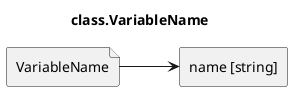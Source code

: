 @startuml
left to right direction
title class.VariableName

file VariableName
rectangle "name [string]" as name

VariableName-->name
@enduml
